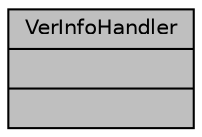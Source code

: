 digraph "VerInfoHandler"
{
 // INTERACTIVE_SVG=YES
 // LATEX_PDF_SIZE
  edge [fontname="Helvetica",fontsize="10",labelfontname="Helvetica",labelfontsize="10"];
  node [fontname="Helvetica",fontsize="10",shape=record];
  Node1 [label="{VerInfoHandler\n||}",height=0.2,width=0.4,color="black", fillcolor="grey75", style="filled", fontcolor="black",tooltip="Muestra toda la información correspondiente al Usuario que tiene la sesión iniciada,..."];
}
